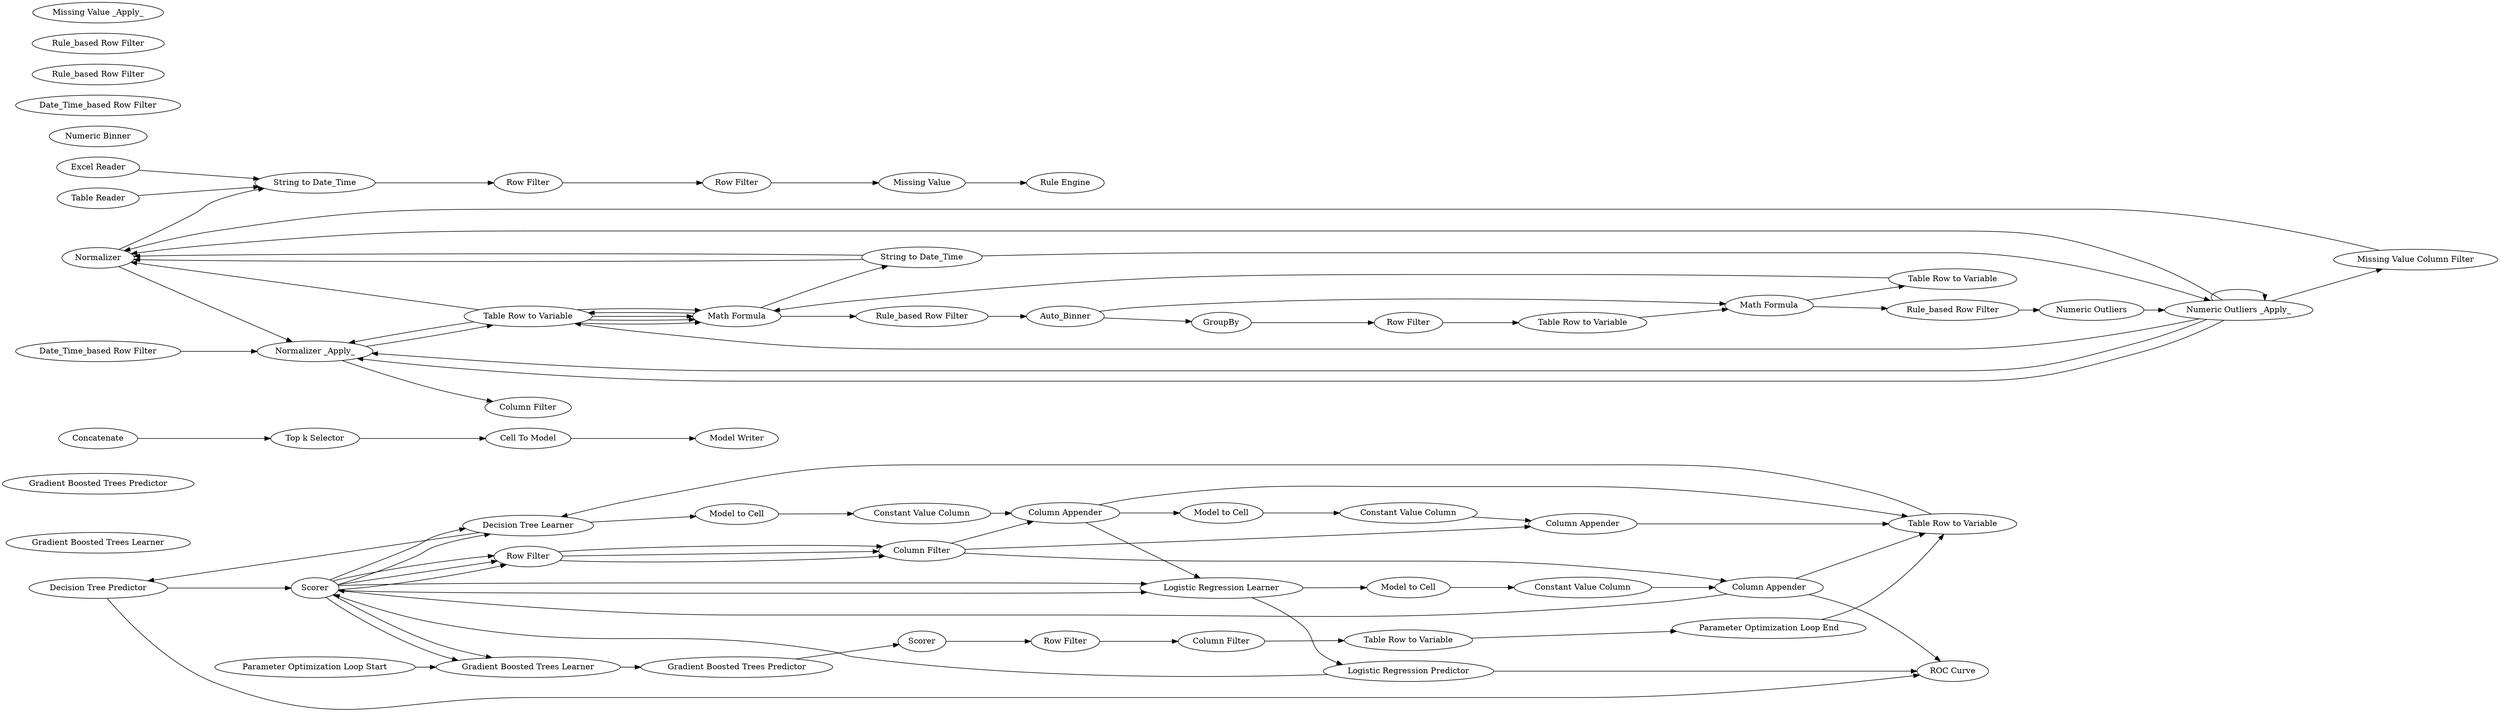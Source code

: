 digraph {
	701 [label="Decision Tree Predictor"]
	706 [label="Constant Value Column"]
	728 [label="Column Filter"]
	755 [label="Decision Tree Learner"]
	756 [label="Model to Cell"]
	757 [label="Column Appender"]
	780 [label=Scorer]
	781 [label="Row Filter"]
	782 [label="ROC Curve"]
	712 [label="Logistic Regression Learner"]
	713 [label="Logistic Regression Predictor"]
	715 [label="Constant Value Column"]
	718 [label="Model to Cell"]
	719 [label="Column Appender"]
	728 [label="Column Filter"]
	780 [label=Scorer]
	781 [label="Row Filter"]
	782 [label="ROC Curve"]
	727 [label="Model to Cell"]
	728 [label="Column Filter"]
	729 [label="Constant Value Column"]
	744 [label="Parameter Optimization Loop Start"]
	745 [label="Parameter Optimization Loop End"]
	773 [label="Gradient Boosted Trees Learner"]
	774 [label="Gradient Boosted Trees Predictor"]
	775 [label="Gradient Boosted Trees Learner"]
	776 [label="Gradient Boosted Trees Predictor"]
	778 [label="Table Row to Variable"]
	779 [label="Column Appender"]
	780 [label=Scorer]
	781 [label="Row Filter"]
	782 [label="ROC Curve"]
	783 [label=Scorer]
	784 [label="Column Filter"]
	785 [label="Row Filter"]
	786 [label="Table Row to Variable"]
	758 [label="Cell To Model"]
	768 [label=Concatenate]
	769 [label="Model Writer"]
	770 [label="Top k Selector"]
	46 [label="Excel Reader"]
	2 [label="Row Filter"]
	3 [label="Row Filter"]
	4 [label="Rule Engine"]
	33 [label="String to Date_Time"]
	34 [label="String to Date_Time"]
	37 [label="Missing Value"]
	38 [label="Column Auto Type Cast"]
	16 [label=Joiner]
	48 [label="Numeric Binner"]
	55 [label="Missing Value"]
	49 [label="Date_Time_based Row Filter"]
	50 [label="Date_Time_based Row Filter"]
	51 [label="Missing Value Column Filter"]
	52 [label="Missing Value"]
	53 [label="Constant Value Column Filter"]
	54 [label="Missing Value _Apply_"]
	56 [label="Reference Column Filter"]
	21 [label=Auto_Binner]
	22 [label=GroupBy]
	26 [label="Rule_based Row Filter"]
	27 [label="Row Filter"]
	30 [label="Math Formula"]
	35 [label="Numeric Outliers"]
	38 [label="Math Formula"]
	39 [label="Rule_based Row Filter"]
	45 [label="Table Row to Variable"]
	52 [label="Rule_based Row Filter"]
	53 [label="Rule_based Row Filter"]
	55 [label="Numeric Outliers _Apply_"]
	56 [label="Table Row to Variable"]
	57 [label="Table Row to Variable"]
	16 [label=Normalizer]
	41 [label="Normalizer _Apply_"]
	765 [label="Table Reader"]
	766 [label="Column Filter"]
	701 -> 780
	701 -> 782
	706 -> 757
	728 -> 757
	755 -> 756
	755 -> 701
	756 -> 706
	780 -> 781
	781 -> 728
	712 -> 713
	712 -> 718
	713 -> 780
	713 -> 782
	715 -> 719
	718 -> 715
	728 -> 719
	780 -> 781
	781 -> 728
	727 -> 729
	728 -> 779
	729 -> 779
	744 -> 773
	745 -> 778
	773 -> 774
	774 -> 783
	757 -> 712
	757 -> 727
	719 -> 780
	719 -> 782
	778 -> 755
	780 -> 781
	781 -> 728
	783 -> 785
	784 -> 786
	785 -> 784
	786 -> 745
	758 -> 769
	768 -> 770
	770 -> 758
	2 -> 3
	3 -> 37
	34 -> 2
	37 -> 4
	38 -> 33
	16 -> 34
	33 -> 55
	55 -> 51
	50 -> 41
	51 -> 16
	56 -> 38
	56 -> 41
	55 -> 56
	41 -> 56
	21 -> 22
	21 -> 30
	22 -> 27
	26 -> 35
	27 -> 45
	30 -> 26
	30 -> 57
	35 -> 55
	38 -> 39
	38 -> 56
	39 -> 21
	45 -> 30
	56 -> 38
	55 -> 55
	56 -> 16
	57 -> 38
	16 -> 41
	46 -> 34
	33 -> 16
	33 -> 16
	55 -> 16
	56 -> 38
	56 -> 38
	55 -> 41
	55 -> 41
	41 -> 766
	765 -> 34
	757 -> 778
	719 -> 778
	779 -> 778
	780 -> 712
	780 -> 712
	780 -> 773
	780 -> 773
	780 -> 755
	780 -> 755
	rankdir=LR
}
